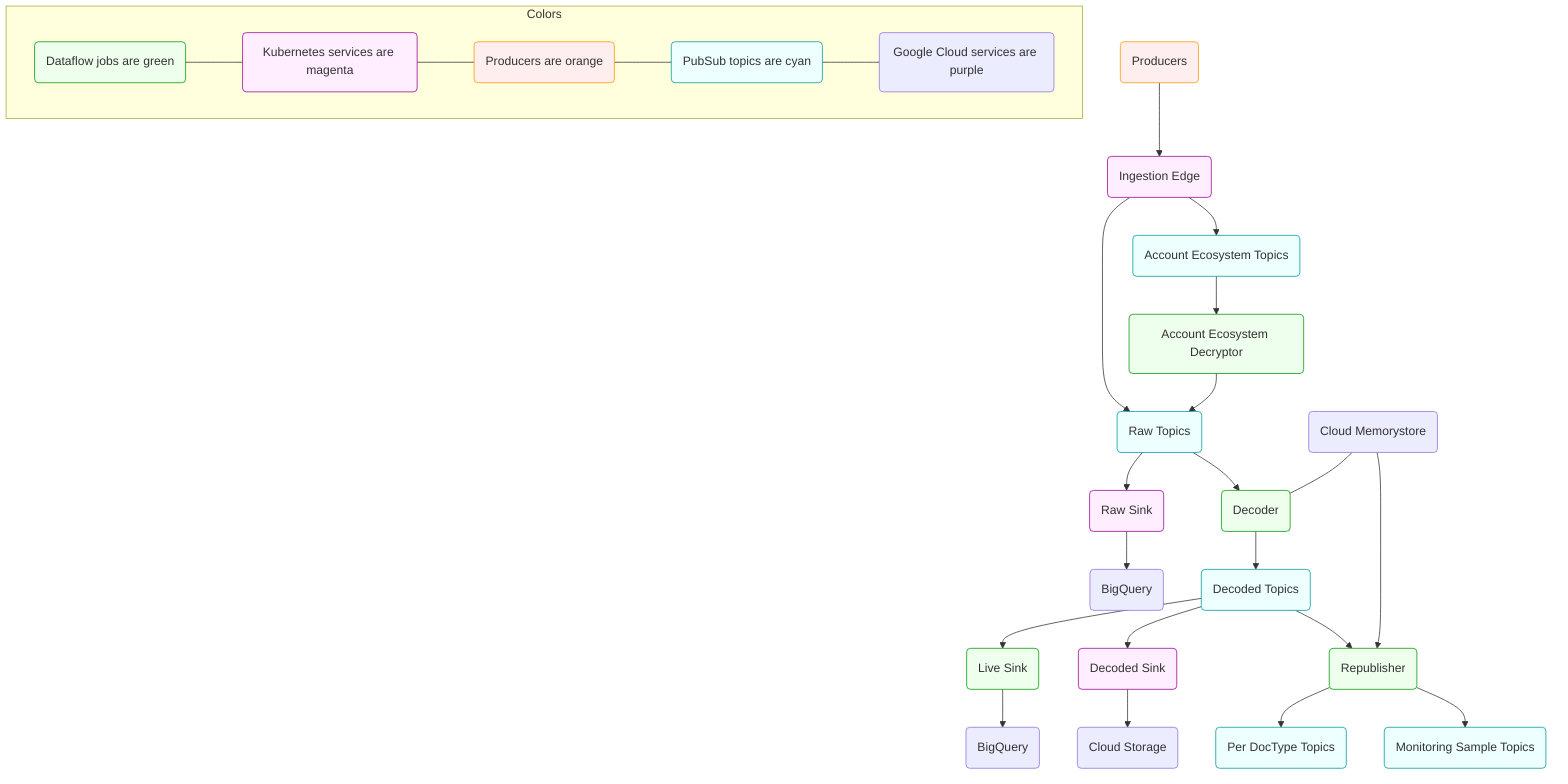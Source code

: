 %% To install the mmdc command run:
%%   npm install -g mermaid.cli
%% To update this file run:
%%   mmdc -i diagram.mmd -o diagram.svg
%% Or use the docker wrapper in this repo (from the top-level directory):
%%   ./bin/update-diagrams

graph TD

f1(Producers) --> k1(Ingestion Edge)
k1 --> p1(Raw Topics)
k1 --> p11(Account Ecosystem Topics)
p11 --> d11(Account Ecosystem Decryptor)
d11 --> p1
p1 --> k2(Raw Sink)
k2 --> c1(BigQuery)
p1 --> d2(Decoder)
m1(Cloud Memorystore) --- d2
d2 --> p2(Decoded Topics)
p2 --> d3(Live Sink)
d3 --> b1(BigQuery)
p2 --> k3(Decoded Sink)
k3 --> c2(Cloud Storage)
p2 --> d5(Republisher)
m1 --> d5
d5 --> p5(Per DocType Topics)
d5 --> p6(Monitoring Sample Topics)

subgraph Colors
    d(Dataflow jobs are green)
    k(Kubernetes services are magenta)
    f(Producers are orange)
    p(PubSub topics are cyan)
    g(Google Cloud services are purple)

    %% connect them to make the key vertical
    d --- k
    k --- f
    f --- p
    p --- g
end

classDef cyan fill:#eff,stroke:#099;
classDef green fill:#efe,stroke:#090;
classDef magenta fill:#fef,stroke:#909;
classDef orange fill:#fee,stroke:#f90;
class p,p0,p1,p2,p3,p4,p5,p6,p11 cyan
class d,d0,d2,d3,d5,d11 green
class k,k0,k1,k2,k3 magenta
class f,f1 orange